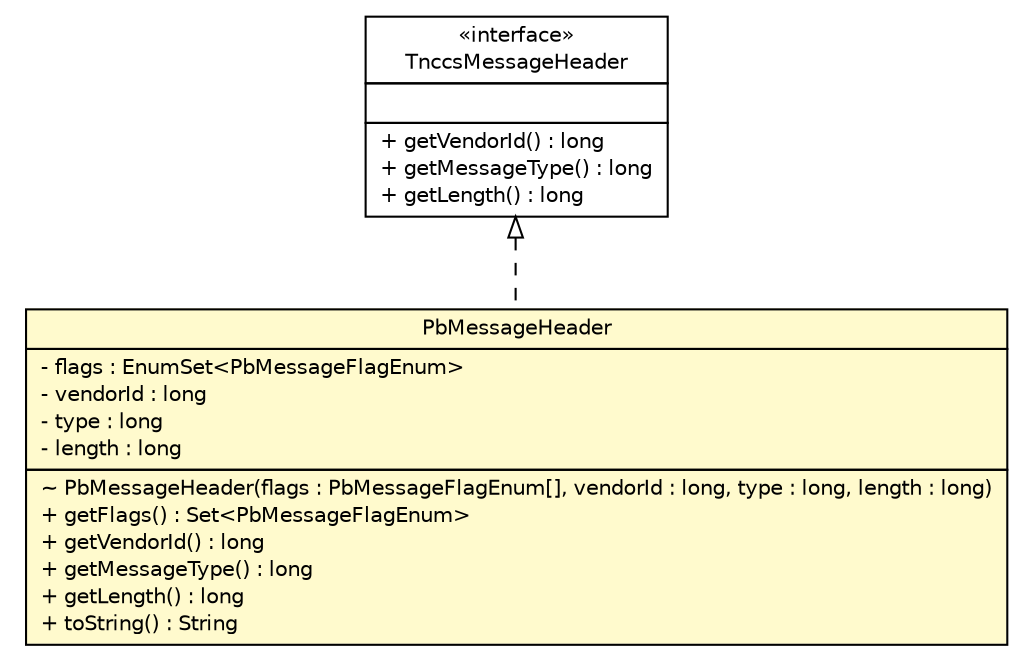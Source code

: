 #!/usr/local/bin/dot
#
# Class diagram 
# Generated by UMLGraph version R5_6 (http://www.umlgraph.org/)
#

digraph G {
	edge [fontname="Helvetica",fontsize=10,labelfontname="Helvetica",labelfontsize=10];
	node [fontname="Helvetica",fontsize=10,shape=plaintext];
	nodesep=0.25;
	ranksep=0.5;
	// de.hsbremen.tc.tnc.message.tnccs.message.TnccsMessageHeader
	c104682 [label=<<table title="de.hsbremen.tc.tnc.message.tnccs.message.TnccsMessageHeader" border="0" cellborder="1" cellspacing="0" cellpadding="2" port="p" href="../../../../../de/hsbremen/tc/tnc/message/tnccs/message/TnccsMessageHeader.html">
		<tr><td><table border="0" cellspacing="0" cellpadding="1">
<tr><td align="center" balign="center"> &#171;interface&#187; </td></tr>
<tr><td align="center" balign="center"> TnccsMessageHeader </td></tr>
		</table></td></tr>
		<tr><td><table border="0" cellspacing="0" cellpadding="1">
<tr><td align="left" balign="left">  </td></tr>
		</table></td></tr>
		<tr><td><table border="0" cellspacing="0" cellpadding="1">
<tr><td align="left" balign="left"> + getVendorId() : long </td></tr>
<tr><td align="left" balign="left"> + getMessageType() : long </td></tr>
<tr><td align="left" balign="left"> + getLength() : long </td></tr>
		</table></td></tr>
		</table>>, URL="../../../../../de/hsbremen/tc/tnc/message/tnccs/message/TnccsMessageHeader.html", fontname="Helvetica", fontcolor="black", fontsize=10.0];
	// org.ietf.nea.pb.message.PbMessageHeader
	c105002 [label=<<table title="org.ietf.nea.pb.message.PbMessageHeader" border="0" cellborder="1" cellspacing="0" cellpadding="2" port="p" bgcolor="lemonChiffon" href="./PbMessageHeader.html">
		<tr><td><table border="0" cellspacing="0" cellpadding="1">
<tr><td align="center" balign="center"> PbMessageHeader </td></tr>
		</table></td></tr>
		<tr><td><table border="0" cellspacing="0" cellpadding="1">
<tr><td align="left" balign="left"> - flags : EnumSet&lt;PbMessageFlagEnum&gt; </td></tr>
<tr><td align="left" balign="left"> - vendorId : long </td></tr>
<tr><td align="left" balign="left"> - type : long </td></tr>
<tr><td align="left" balign="left"> - length : long </td></tr>
		</table></td></tr>
		<tr><td><table border="0" cellspacing="0" cellpadding="1">
<tr><td align="left" balign="left"> ~ PbMessageHeader(flags : PbMessageFlagEnum[], vendorId : long, type : long, length : long) </td></tr>
<tr><td align="left" balign="left"> + getFlags() : Set&lt;PbMessageFlagEnum&gt; </td></tr>
<tr><td align="left" balign="left"> + getVendorId() : long </td></tr>
<tr><td align="left" balign="left"> + getMessageType() : long </td></tr>
<tr><td align="left" balign="left"> + getLength() : long </td></tr>
<tr><td align="left" balign="left"> + toString() : String </td></tr>
		</table></td></tr>
		</table>>, URL="./PbMessageHeader.html", fontname="Helvetica", fontcolor="black", fontsize=10.0];
	//org.ietf.nea.pb.message.PbMessageHeader implements de.hsbremen.tc.tnc.message.tnccs.message.TnccsMessageHeader
	c104682:p -> c105002:p [dir=back,arrowtail=empty,style=dashed];
}

